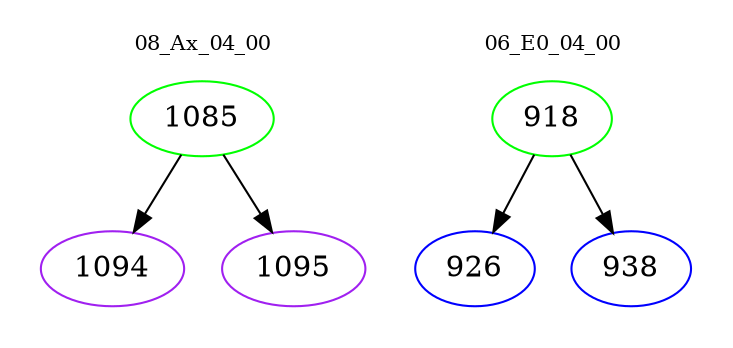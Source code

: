 digraph{
subgraph cluster_0 {
color = white
label = "08_Ax_04_00";
fontsize=10;
T0_1085 [label="1085", color="green"]
T0_1085 -> T0_1094 [color="black"]
T0_1094 [label="1094", color="purple"]
T0_1085 -> T0_1095 [color="black"]
T0_1095 [label="1095", color="purple"]
}
subgraph cluster_1 {
color = white
label = "06_E0_04_00";
fontsize=10;
T1_918 [label="918", color="green"]
T1_918 -> T1_926 [color="black"]
T1_926 [label="926", color="blue"]
T1_918 -> T1_938 [color="black"]
T1_938 [label="938", color="blue"]
}
}
